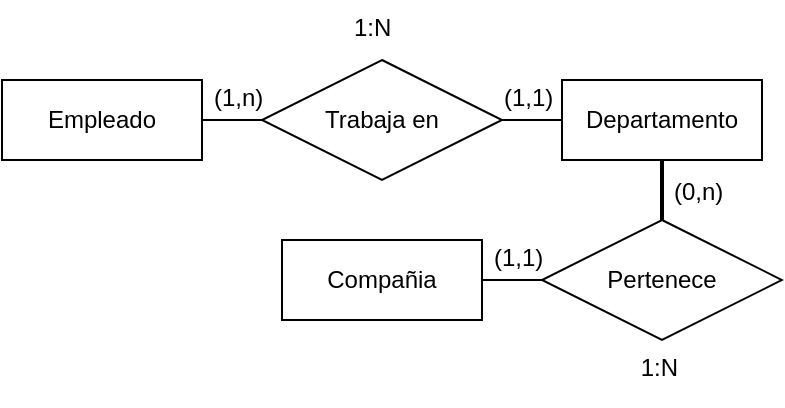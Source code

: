 <mxfile version="22.0.5" type="device">
  <diagram name="Página-1" id="AGmM_iZ6ICkiVa7HvMKi">
    <mxGraphModel dx="569" dy="308" grid="1" gridSize="10" guides="1" tooltips="1" connect="1" arrows="1" fold="1" page="1" pageScale="1" pageWidth="827" pageHeight="1169" math="0" shadow="0">
      <root>
        <mxCell id="0" />
        <mxCell id="1" parent="0" />
        <mxCell id="JYQYfjQE8aFjbBEghy2n-2" value="Empleado" style="whiteSpace=wrap;html=1;align=center;" vertex="1" parent="1">
          <mxGeometry x="70" y="160" width="100" height="40" as="geometry" />
        </mxCell>
        <mxCell id="JYQYfjQE8aFjbBEghy2n-3" value="Departamento" style="whiteSpace=wrap;html=1;align=center;" vertex="1" parent="1">
          <mxGeometry x="350" y="160" width="100" height="40" as="geometry" />
        </mxCell>
        <mxCell id="JYQYfjQE8aFjbBEghy2n-4" value="Compañia" style="whiteSpace=wrap;html=1;align=center;" vertex="1" parent="1">
          <mxGeometry x="210" y="240" width="100" height="40" as="geometry" />
        </mxCell>
        <mxCell id="JYQYfjQE8aFjbBEghy2n-5" value="Trabaja en" style="shape=rhombus;perimeter=rhombusPerimeter;whiteSpace=wrap;html=1;align=center;" vertex="1" parent="1">
          <mxGeometry x="200" y="150" width="120" height="60" as="geometry" />
        </mxCell>
        <mxCell id="JYQYfjQE8aFjbBEghy2n-6" value="Pertenece" style="shape=rhombus;perimeter=rhombusPerimeter;whiteSpace=wrap;html=1;align=center;" vertex="1" parent="1">
          <mxGeometry x="340" y="230" width="120" height="60" as="geometry" />
        </mxCell>
        <mxCell id="JYQYfjQE8aFjbBEghy2n-8" value="" style="line;strokeWidth=1;rotatable=0;dashed=0;labelPosition=right;align=left;verticalAlign=middle;spacingTop=0;spacingLeft=6;points=[];portConstraint=eastwest;" vertex="1" parent="1">
          <mxGeometry x="320" y="175" width="30" height="10" as="geometry" />
        </mxCell>
        <mxCell id="JYQYfjQE8aFjbBEghy2n-9" value="" style="line;strokeWidth=1;rotatable=0;dashed=0;labelPosition=right;align=left;verticalAlign=middle;spacingTop=0;spacingLeft=6;points=[];portConstraint=eastwest;" vertex="1" parent="1">
          <mxGeometry x="170" y="175" width="30" height="10" as="geometry" />
        </mxCell>
        <mxCell id="JYQYfjQE8aFjbBEghy2n-10" value="" style="line;strokeWidth=1;rotatable=0;dashed=0;labelPosition=right;align=left;verticalAlign=middle;spacingTop=0;spacingLeft=6;points=[];portConstraint=eastwest;" vertex="1" parent="1">
          <mxGeometry x="310" y="255" width="30" height="10" as="geometry" />
        </mxCell>
        <mxCell id="JYQYfjQE8aFjbBEghy2n-20" value="" style="line;strokeWidth=2;direction=south;html=1;" vertex="1" parent="1">
          <mxGeometry x="395" y="200" width="10" height="30" as="geometry" />
        </mxCell>
        <mxCell id="JYQYfjQE8aFjbBEghy2n-21" value="(0,n)" style="shape=partialRectangle;fillColor=none;align=left;verticalAlign=middle;strokeColor=none;spacingLeft=34;rotatable=0;points=[[0,0.5],[1,0.5]];portConstraint=eastwest;dropTarget=0;" vertex="1" parent="1">
          <mxGeometry x="370" y="200" width="90" height="30" as="geometry" />
        </mxCell>
        <mxCell id="JYQYfjQE8aFjbBEghy2n-22" value="" style="shape=partialRectangle;top=0;left=0;bottom=0;fillColor=none;stokeWidth=1;dashed=1;align=left;verticalAlign=middle;spacingLeft=4;spacingRight=4;overflow=hidden;rotatable=0;points=[];portConstraint=eastwest;part=1;" vertex="1" connectable="0" parent="JYQYfjQE8aFjbBEghy2n-21">
          <mxGeometry width="30" height="30" as="geometry" />
        </mxCell>
        <mxCell id="JYQYfjQE8aFjbBEghy2n-23" value="&amp;nbsp;1:N" style="text;strokeColor=none;fillColor=none;spacingLeft=4;spacingRight=4;overflow=hidden;rotatable=0;points=[[0,0.5],[1,0.5]];portConstraint=eastwest;fontSize=12;whiteSpace=wrap;html=1;" vertex="1" parent="1">
          <mxGeometry x="380" y="290" width="40" height="30" as="geometry" />
        </mxCell>
        <mxCell id="JYQYfjQE8aFjbBEghy2n-24" value="(1,1)" style="text;strokeColor=none;fillColor=none;spacingLeft=4;spacingRight=4;overflow=hidden;rotatable=0;points=[[0,0.5],[1,0.5]];portConstraint=eastwest;fontSize=12;whiteSpace=wrap;html=1;" vertex="1" parent="1">
          <mxGeometry x="310" y="235" width="40" height="30" as="geometry" />
        </mxCell>
        <mxCell id="JYQYfjQE8aFjbBEghy2n-25" value="(1,1)" style="text;strokeColor=none;fillColor=none;spacingLeft=4;spacingRight=4;overflow=hidden;rotatable=0;points=[[0,0.5],[1,0.5]];portConstraint=eastwest;fontSize=12;whiteSpace=wrap;html=1;" vertex="1" parent="1">
          <mxGeometry x="315" y="155" width="40" height="30" as="geometry" />
        </mxCell>
        <mxCell id="JYQYfjQE8aFjbBEghy2n-26" value="(1,n)" style="text;strokeColor=none;fillColor=none;spacingLeft=4;spacingRight=4;overflow=hidden;rotatable=0;points=[[0,0.5],[1,0.5]];portConstraint=eastwest;fontSize=12;whiteSpace=wrap;html=1;" vertex="1" parent="1">
          <mxGeometry x="170" y="155" width="40" height="30" as="geometry" />
        </mxCell>
        <mxCell id="JYQYfjQE8aFjbBEghy2n-27" value="1:N" style="text;strokeColor=none;fillColor=none;spacingLeft=4;spacingRight=4;overflow=hidden;rotatable=0;points=[[0,0.5],[1,0.5]];portConstraint=eastwest;fontSize=12;whiteSpace=wrap;html=1;" vertex="1" parent="1">
          <mxGeometry x="240" y="120" width="40" height="30" as="geometry" />
        </mxCell>
      </root>
    </mxGraphModel>
  </diagram>
</mxfile>
